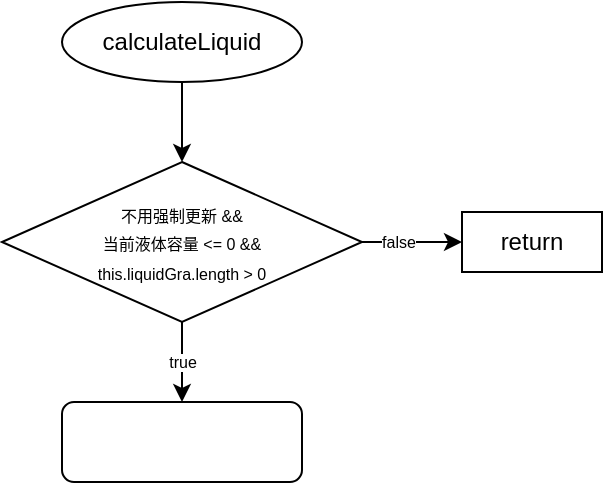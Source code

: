 <mxfile>
    <diagram id="ZiO6aPWmu4n5AUzGiXTU" name="第 1 页">
        <mxGraphModel dx="533" dy="323" grid="1" gridSize="10" guides="1" tooltips="1" connect="1" arrows="1" fold="1" page="1" pageScale="1" pageWidth="827" pageHeight="1169" math="0" shadow="0">
            <root>
                <mxCell id="0"/>
                <mxCell id="1" parent="0"/>
                <mxCell id="8" value="" style="edgeStyle=none;html=1;" edge="1" parent="1" source="4" target="7">
                    <mxGeometry relative="1" as="geometry"/>
                </mxCell>
                <mxCell id="4" value="&lt;span style=&quot;text-align: left;&quot;&gt;calculateLiquid&lt;/span&gt;" style="ellipse;whiteSpace=wrap;html=1;" vertex="1" parent="1">
                    <mxGeometry x="360" y="40" width="120" height="40" as="geometry"/>
                </mxCell>
                <mxCell id="10" value="" style="edgeStyle=none;html=1;fontSize=8;" edge="1" parent="1" source="7" target="9">
                    <mxGeometry relative="1" as="geometry"/>
                </mxCell>
                <mxCell id="13" value="false" style="edgeLabel;html=1;align=center;verticalAlign=middle;resizable=0;points=[];fontSize=8;" vertex="1" connectable="0" parent="10">
                    <mxGeometry x="-0.296" relative="1" as="geometry">
                        <mxPoint as="offset"/>
                    </mxGeometry>
                </mxCell>
                <mxCell id="12" value="true" style="edgeStyle=none;html=1;fontSize=8;" edge="1" parent="1" source="7" target="11">
                    <mxGeometry relative="1" as="geometry"/>
                </mxCell>
                <mxCell id="7" value="&lt;font style=&quot;font-size: 8px;&quot;&gt;不用强制更新 &amp;amp;&amp;amp;&lt;br&gt;当前液体容量 &amp;lt;= 0 &amp;amp;&amp;amp;&lt;br&gt;this.liquidGra.length &amp;gt; 0&lt;/font&gt;" style="rhombus;whiteSpace=wrap;html=1;" vertex="1" parent="1">
                    <mxGeometry x="330" y="120" width="180" height="80" as="geometry"/>
                </mxCell>
                <mxCell id="9" value="return" style="whiteSpace=wrap;html=1;" vertex="1" parent="1">
                    <mxGeometry x="560" y="145" width="70" height="30" as="geometry"/>
                </mxCell>
                <mxCell id="11" value="" style="rounded=1;whiteSpace=wrap;html=1;" vertex="1" parent="1">
                    <mxGeometry x="360" y="240" width="120" height="40" as="geometry"/>
                </mxCell>
            </root>
        </mxGraphModel>
    </diagram>
</mxfile>